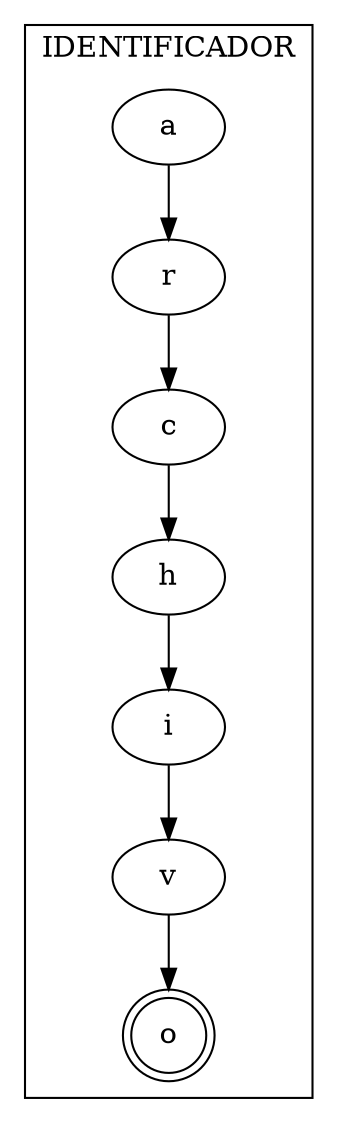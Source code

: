 digraph G {

  "o" [shape=doublecircle]  subgraph cluster_0 {

"a" -> "r" -> "c" -> "h" -> "i" -> "v" -> "o";
    label = "IDENTIFICADOR";
  }
}